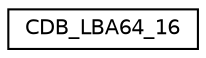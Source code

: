 digraph "Graphical Class Hierarchy"
{
  edge [fontname="Helvetica",fontsize="10",labelfontname="Helvetica",labelfontsize="10"];
  node [fontname="Helvetica",fontsize="10",shape=record];
  rankdir="LR";
  Node1 [label="CDB_LBA64_16",height=0.2,width=0.4,color="black", fillcolor="white", style="filled",URL="$struct_c_d_b___l_b_a64__16.html"];
}
